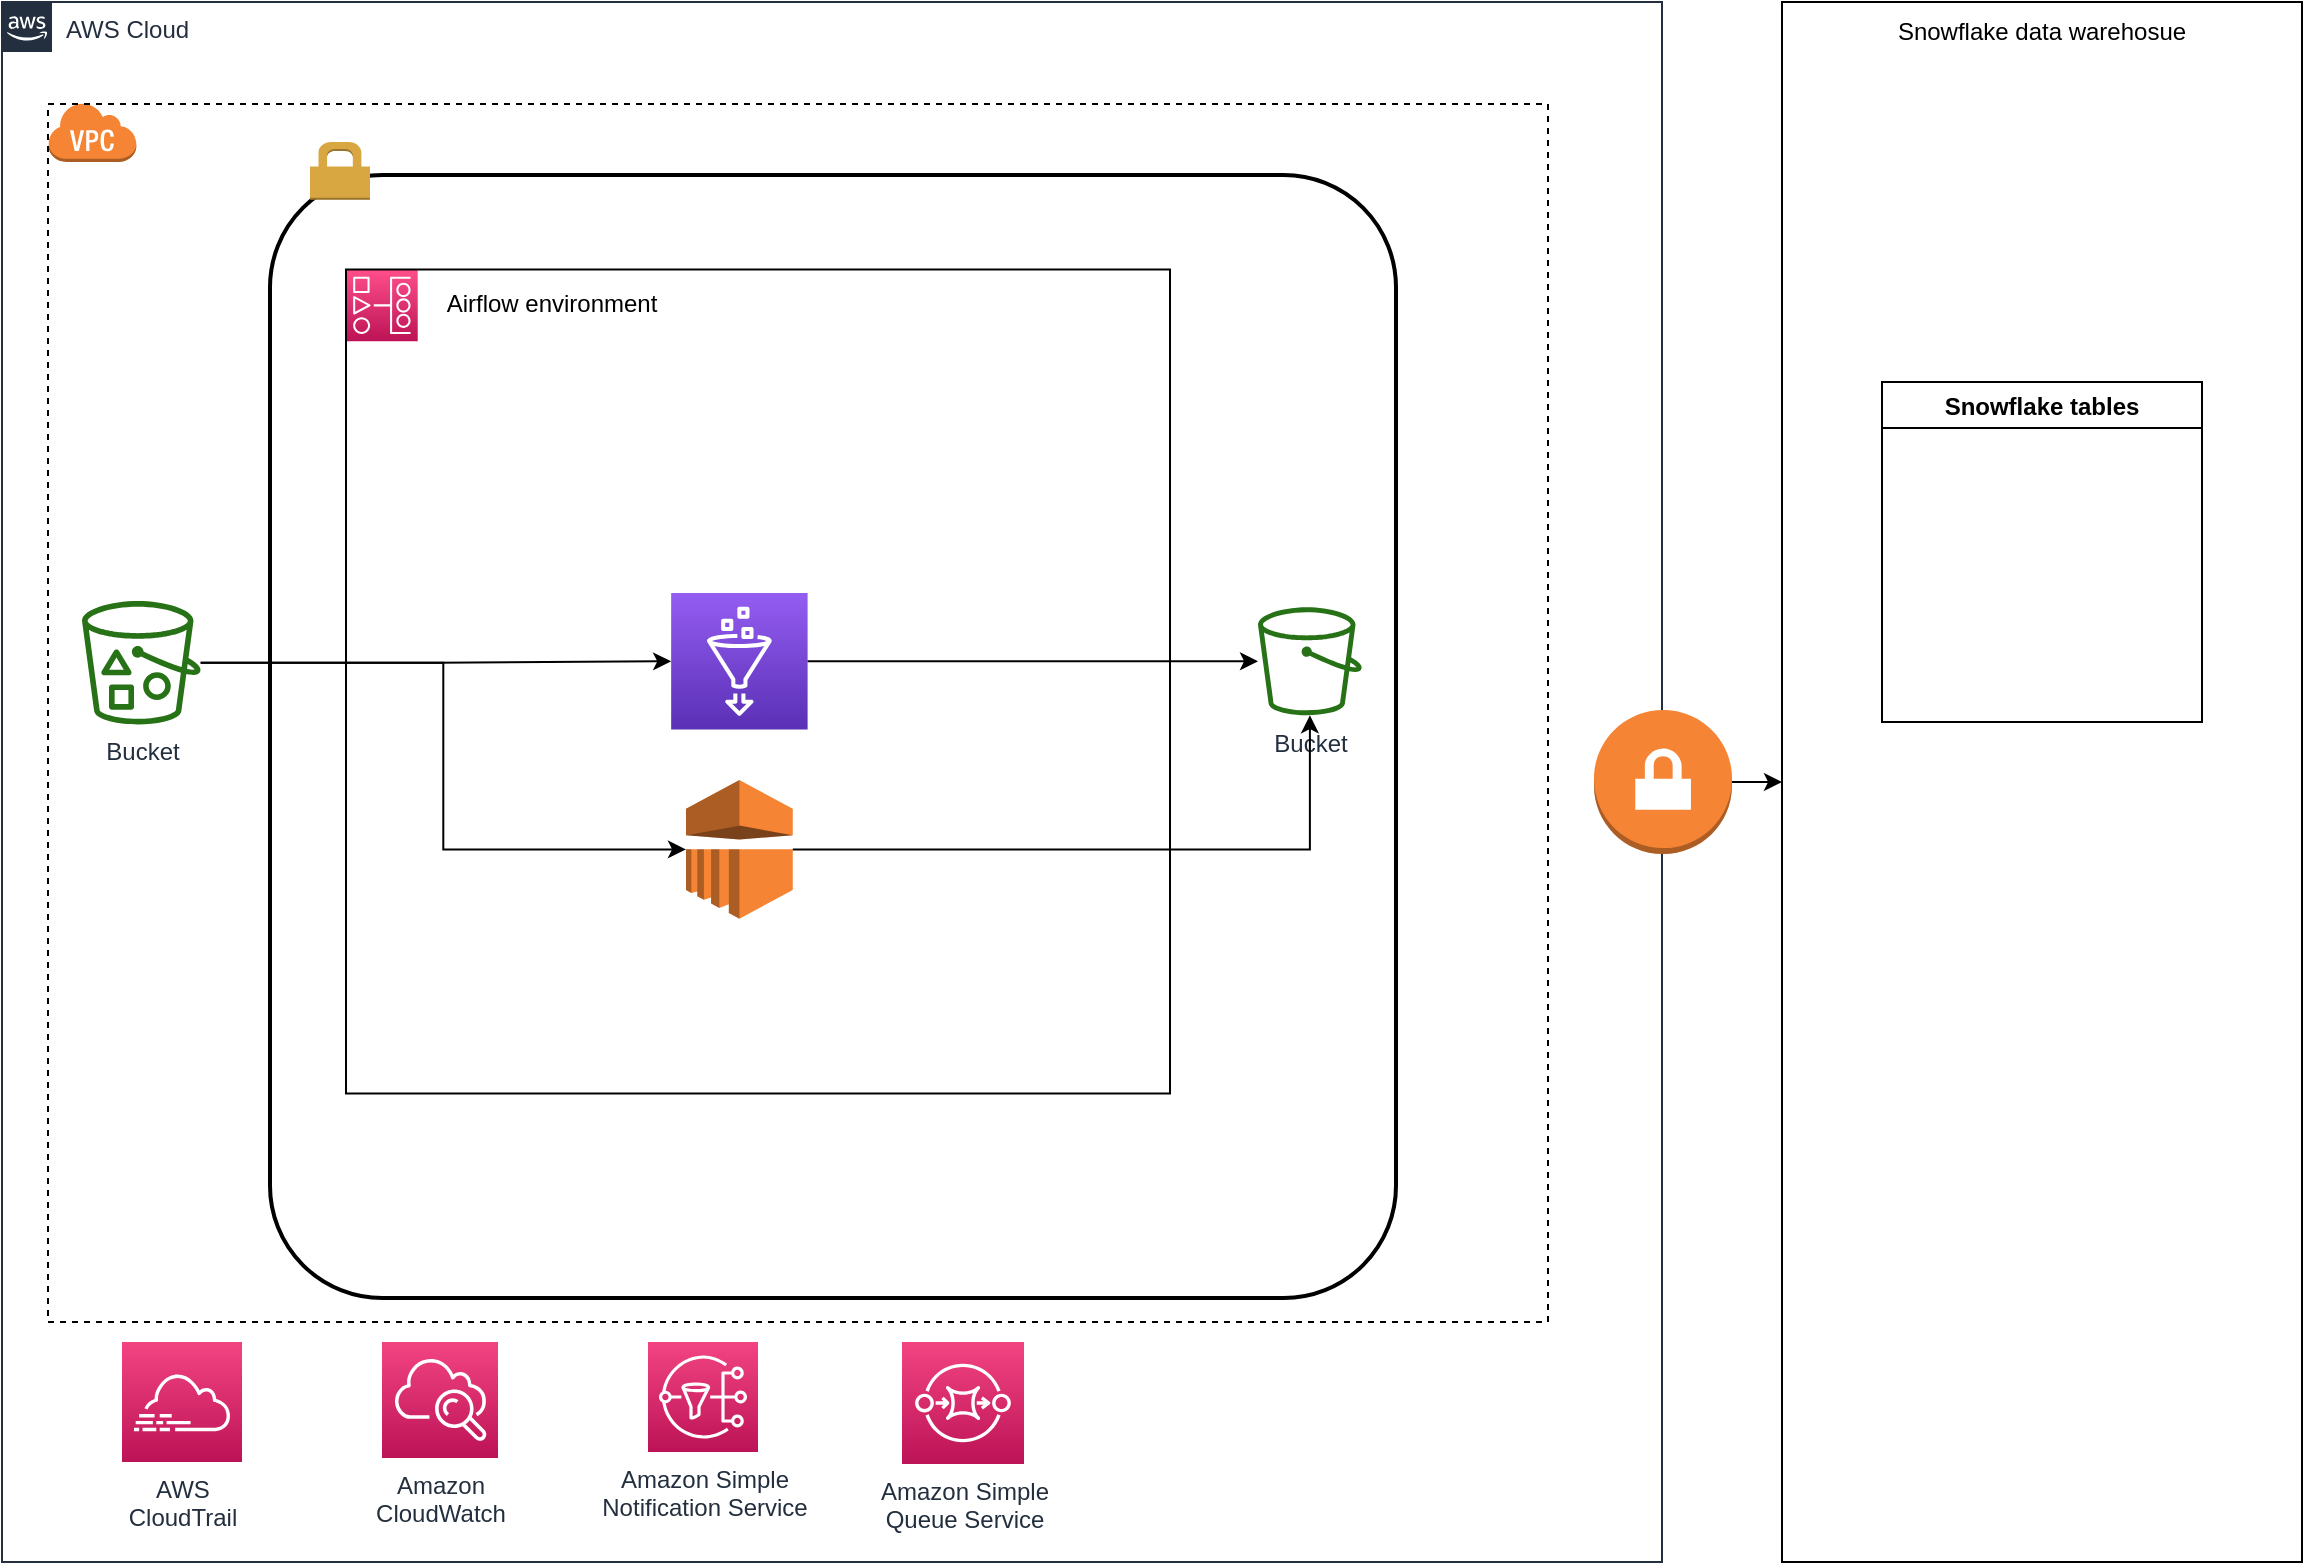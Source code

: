 <mxfile version="20.4.1" type="github">
  <diagram id="Ht1M8jgEwFfnCIfOTk4-" name="Page-1">
    <mxGraphModel dx="2365" dy="1270" grid="1" gridSize="10" guides="1" tooltips="1" connect="1" arrows="1" fold="1" page="1" pageScale="1" pageWidth="1169" pageHeight="827" math="0" shadow="0">
      <root>
        <mxCell id="0" />
        <mxCell id="1" parent="0" />
        <mxCell id="omjO_fo85-VFDhPlKwED-74" value="" style="group" vertex="1" connectable="0" parent="1">
          <mxGeometry x="50" y="80" width="1150" height="780" as="geometry" />
        </mxCell>
        <mxCell id="UEzPUAAOIrF-is8g5C7q-74" value="AWS Cloud" style="points=[[0,0],[0.25,0],[0.5,0],[0.75,0],[1,0],[1,0.25],[1,0.5],[1,0.75],[1,1],[0.75,1],[0.5,1],[0.25,1],[0,1],[0,0.75],[0,0.5],[0,0.25]];outlineConnect=0;gradientColor=none;html=1;whiteSpace=wrap;fontSize=12;fontStyle=0;shape=mxgraph.aws4.group;grIcon=mxgraph.aws4.group_aws_cloud_alt;strokeColor=#232F3E;fillColor=none;verticalAlign=top;align=left;spacingLeft=30;fontColor=#232F3E;dashed=0;labelBackgroundColor=#ffffff;container=1;pointerEvents=0;collapsible=0;recursiveResize=0;" parent="omjO_fo85-VFDhPlKwED-74" vertex="1">
          <mxGeometry width="830" height="780" as="geometry" />
        </mxCell>
        <mxCell id="omjO_fo85-VFDhPlKwED-4" value="" style="outlineConnect=0;dashed=0;verticalLabelPosition=bottom;verticalAlign=top;align=center;html=1;shape=mxgraph.aws3.virtual_private_cloud;fillColor=#F58534;gradientColor=none;" vertex="1" parent="UEzPUAAOIrF-is8g5C7q-74">
          <mxGeometry x="23" y="50" width="44.17" height="30" as="geometry" />
        </mxCell>
        <mxCell id="omjO_fo85-VFDhPlKwED-2" value="" style="rounded=0;whiteSpace=wrap;html=1;fillColor=none;" vertex="1" parent="omjO_fo85-VFDhPlKwED-74">
          <mxGeometry x="890" width="260" height="780" as="geometry" />
        </mxCell>
        <mxCell id="UEzPUAAOIrF-is8g5C7q-107" value="" style="rounded=0;whiteSpace=wrap;html=1;labelBackgroundColor=none;fillColor=none;dashed=1;container=1;pointerEvents=0;collapsible=0;recursiveResize=0;fontStyle=0" parent="omjO_fo85-VFDhPlKwED-74" vertex="1">
          <mxGeometry x="23" y="51" width="750" height="609" as="geometry" />
        </mxCell>
        <mxCell id="omjO_fo85-VFDhPlKwED-45" value="" style="group" vertex="1" connectable="0" parent="UEzPUAAOIrF-is8g5C7q-107">
          <mxGeometry x="157" y="19" width="593" height="578" as="geometry" />
        </mxCell>
        <mxCell id="omjO_fo85-VFDhPlKwED-41" value="" style="rounded=1;arcSize=10;dashed=0;fillColor=none;gradientColor=none;strokeWidth=2;fontColor=#33FFFF;" vertex="1" parent="omjO_fo85-VFDhPlKwED-45">
          <mxGeometry x="-46" y="16.491" width="563" height="561.509" as="geometry" />
        </mxCell>
        <mxCell id="omjO_fo85-VFDhPlKwED-42" value="" style="dashed=0;html=1;shape=mxgraph.aws3.permissions;fillColor=#D9A741;gradientColor=none;dashed=0;fontColor=#33FFFF;" vertex="1" parent="omjO_fo85-VFDhPlKwED-45">
          <mxGeometry x="-26" width="30" height="28.859" as="geometry" />
        </mxCell>
        <mxCell id="omjO_fo85-VFDhPlKwED-46" value="" style="group" vertex="1" connectable="0" parent="omjO_fo85-VFDhPlKwED-45">
          <mxGeometry x="-8" y="63.75" width="496" height="492.82" as="geometry" />
        </mxCell>
        <mxCell id="omjO_fo85-VFDhPlKwED-24" value="" style="sketch=0;points=[[0,0,0],[0.25,0,0],[0.5,0,0],[0.75,0,0],[1,0,0],[0,1,0],[0.25,1,0],[0.5,1,0],[0.75,1,0],[1,1,0],[0,0.25,0],[0,0.5,0],[0,0.75,0],[1,0.25,0],[1,0.5,0],[1,0.75,0]];outlineConnect=0;fontColor=#232F3E;gradientColor=#FF4F8B;gradientDirection=north;fillColor=#BC1356;strokeColor=#ffffff;dashed=0;verticalLabelPosition=bottom;verticalAlign=top;align=center;html=1;fontSize=12;fontStyle=0;aspect=fixed;shape=mxgraph.aws4.resourceIcon;resIcon=mxgraph.aws4.managed_workflows_for_apache_airflow;" vertex="1" parent="omjO_fo85-VFDhPlKwED-46">
          <mxGeometry width="35.864" height="35.864" as="geometry" />
        </mxCell>
        <mxCell id="omjO_fo85-VFDhPlKwED-40" value="" style="whiteSpace=wrap;html=1;aspect=fixed;fontColor=#33FFFF;fillColor=none;" vertex="1" parent="omjO_fo85-VFDhPlKwED-46">
          <mxGeometry width="412" height="412" as="geometry" />
        </mxCell>
        <mxCell id="omjO_fo85-VFDhPlKwED-19" value="" style="sketch=0;points=[[0,0,0],[0.25,0,0],[0.5,0,0],[0.75,0,0],[1,0,0],[0,1,0],[0.25,1,0],[0.5,1,0],[0.75,1,0],[1,1,0],[0,0.25,0],[0,0.5,0],[0,0.75,0],[1,0.25,0],[1,0.5,0],[1,0.75,0]];outlineConnect=0;fontColor=#232F3E;gradientColor=#945DF2;gradientDirection=north;fillColor=#5A30B5;strokeColor=#ffffff;dashed=0;verticalLabelPosition=bottom;verticalAlign=top;align=center;html=1;fontSize=12;fontStyle=0;aspect=fixed;shape=mxgraph.aws4.resourceIcon;resIcon=mxgraph.aws4.glue;" vertex="1" parent="omjO_fo85-VFDhPlKwED-46">
          <mxGeometry x="162.575" y="161.76" width="68.229" height="68.229" as="geometry" />
        </mxCell>
        <mxCell id="omjO_fo85-VFDhPlKwED-18" value="" style="outlineConnect=0;dashed=0;verticalLabelPosition=bottom;verticalAlign=top;align=center;html=1;shape=mxgraph.aws3.emr;fillColor=#F58534;gradientColor=none;fontColor=#33FFFF;" vertex="1" parent="omjO_fo85-VFDhPlKwED-46">
          <mxGeometry x="169.996" y="255.248" width="53.396" height="69.382" as="geometry" />
        </mxCell>
        <mxCell id="omjO_fo85-VFDhPlKwED-61" value="Airflow environment" style="text;html=1;strokeColor=none;fillColor=none;align=center;verticalAlign=middle;whiteSpace=wrap;rounded=0;fontColor=#000000;" vertex="1" parent="omjO_fo85-VFDhPlKwED-46">
          <mxGeometry x="37" y="2.25" width="132" height="30" as="geometry" />
        </mxCell>
        <mxCell id="UEzPUAAOIrF-is8g5C7q-98" value="Bucket" style="outlineConnect=0;fontColor=#232F3E;gradientColor=none;fillColor=#277116;strokeColor=none;dashed=0;verticalLabelPosition=bottom;verticalAlign=top;align=center;html=1;fontSize=12;fontStyle=0;aspect=fixed;pointerEvents=1;shape=mxgraph.aws4.bucket;labelBackgroundColor=#ffffff;" parent="omjO_fo85-VFDhPlKwED-45" vertex="1">
          <mxGeometry x="448.001" y="232.643" width="51.897" height="53.972" as="geometry" />
        </mxCell>
        <mxCell id="omjO_fo85-VFDhPlKwED-23" style="edgeStyle=orthogonalEdgeStyle;rounded=0;orthogonalLoop=1;jettySize=auto;html=1;fontColor=#33FFFF;" edge="1" parent="omjO_fo85-VFDhPlKwED-45" source="omjO_fo85-VFDhPlKwED-18" target="UEzPUAAOIrF-is8g5C7q-98">
          <mxGeometry relative="1" as="geometry" />
        </mxCell>
        <mxCell id="omjO_fo85-VFDhPlKwED-48" style="edgeStyle=orthogonalEdgeStyle;rounded=0;orthogonalLoop=1;jettySize=auto;html=1;fontColor=#33FFFF;" edge="1" parent="omjO_fo85-VFDhPlKwED-45" source="omjO_fo85-VFDhPlKwED-19" target="UEzPUAAOIrF-is8g5C7q-98">
          <mxGeometry relative="1" as="geometry" />
        </mxCell>
        <mxCell id="omjO_fo85-VFDhPlKwED-44" style="edgeStyle=orthogonalEdgeStyle;rounded=0;orthogonalLoop=1;jettySize=auto;html=1;entryX=0;entryY=0.5;entryDx=0;entryDy=0;entryPerimeter=0;fontColor=#33FFFF;" edge="1" parent="UEzPUAAOIrF-is8g5C7q-107" source="UEzPUAAOIrF-is8g5C7q-77" target="omjO_fo85-VFDhPlKwED-18">
          <mxGeometry relative="1" as="geometry" />
        </mxCell>
        <mxCell id="UEzPUAAOIrF-is8g5C7q-77" value="Bucket" style="outlineConnect=0;fontColor=#232F3E;gradientColor=none;fillColor=#277116;strokeColor=none;dashed=0;verticalLabelPosition=bottom;verticalAlign=top;align=center;html=1;fontSize=12;fontStyle=0;aspect=fixed;pointerEvents=1;shape=mxgraph.aws4.bucket_with_objects;labelBackgroundColor=#ffffff;" parent="UEzPUAAOIrF-is8g5C7q-107" vertex="1">
          <mxGeometry x="17.002" y="248.513" width="59.328" height="61.701" as="geometry" />
        </mxCell>
        <mxCell id="omjO_fo85-VFDhPlKwED-21" style="edgeStyle=orthogonalEdgeStyle;rounded=0;orthogonalLoop=1;jettySize=auto;html=1;entryX=0;entryY=0.5;entryDx=0;entryDy=0;entryPerimeter=0;fontColor=#33FFFF;fontStyle=0" edge="1" parent="UEzPUAAOIrF-is8g5C7q-107" source="UEzPUAAOIrF-is8g5C7q-77" target="omjO_fo85-VFDhPlKwED-19">
          <mxGeometry relative="1" as="geometry" />
        </mxCell>
        <mxCell id="UEzPUAAOIrF-is8g5C7q-80" value="Amazon&lt;br&gt;CloudWatch" style="outlineConnect=0;fontColor=#232F3E;gradientColor=#F34482;gradientDirection=north;fillColor=#BC1356;strokeColor=#ffffff;dashed=0;verticalLabelPosition=bottom;verticalAlign=top;align=center;html=1;fontSize=12;fontStyle=0;aspect=fixed;shape=mxgraph.aws4.resourceIcon;resIcon=mxgraph.aws4.cloudwatch;labelBackgroundColor=#ffffff;" parent="UEzPUAAOIrF-is8g5C7q-107" vertex="1">
          <mxGeometry x="167" y="619" width="58" height="58" as="geometry" />
        </mxCell>
        <mxCell id="UEzPUAAOIrF-is8g5C7q-79" value="AWS&lt;br&gt;CloudTrail" style="outlineConnect=0;fontColor=#232F3E;gradientColor=#F34482;gradientDirection=north;fillColor=#BC1356;strokeColor=#ffffff;dashed=0;verticalLabelPosition=bottom;verticalAlign=top;align=center;html=1;fontSize=12;fontStyle=0;aspect=fixed;shape=mxgraph.aws4.resourceIcon;resIcon=mxgraph.aws4.cloudtrail;labelBackgroundColor=#ffffff;" parent="UEzPUAAOIrF-is8g5C7q-107" vertex="1">
          <mxGeometry x="37" y="619" width="60" height="60" as="geometry" />
        </mxCell>
        <mxCell id="omjO_fo85-VFDhPlKwED-17" value="Amazon Simple&lt;br&gt;Notification Service&lt;br&gt;" style="outlineConnect=0;fontColor=#232F3E;gradientColor=#F34482;gradientDirection=north;fillColor=#BC1356;strokeColor=#ffffff;dashed=0;verticalLabelPosition=bottom;verticalAlign=top;align=center;html=1;fontSize=12;fontStyle=0;aspect=fixed;shape=mxgraph.aws4.resourceIcon;resIcon=mxgraph.aws4.sns;labelBackgroundColor=#ffffff;" vertex="1" parent="UEzPUAAOIrF-is8g5C7q-107">
          <mxGeometry x="300" y="619" width="55" height="55" as="geometry" />
        </mxCell>
        <mxCell id="UEzPUAAOIrF-is8g5C7q-82" value="Amazon Simple&lt;br&gt;Queue Service&lt;br&gt;" style="outlineConnect=0;fontColor=#232F3E;gradientColor=#F34482;gradientDirection=north;fillColor=#BC1356;strokeColor=#ffffff;dashed=0;verticalLabelPosition=bottom;verticalAlign=top;align=center;html=1;fontSize=12;fontStyle=0;aspect=fixed;shape=mxgraph.aws4.resourceIcon;resIcon=mxgraph.aws4.sqs;labelBackgroundColor=#ffffff;" parent="UEzPUAAOIrF-is8g5C7q-107" vertex="1">
          <mxGeometry x="427" y="619" width="61" height="61" as="geometry" />
        </mxCell>
        <mxCell id="omjO_fo85-VFDhPlKwED-49" value="&lt;font color=&quot;#000000&quot;&gt;Snowflake data warehosue&lt;/font&gt;" style="text;html=1;strokeColor=none;fillColor=none;align=center;verticalAlign=middle;whiteSpace=wrap;rounded=0;fontColor=#33FFFF;" vertex="1" parent="omjO_fo85-VFDhPlKwED-74">
          <mxGeometry x="940" width="160" height="30" as="geometry" />
        </mxCell>
        <mxCell id="omjO_fo85-VFDhPlKwED-60" style="edgeStyle=orthogonalEdgeStyle;rounded=0;orthogonalLoop=1;jettySize=auto;html=1;fontColor=#000000;" edge="1" parent="omjO_fo85-VFDhPlKwED-74" source="omjO_fo85-VFDhPlKwED-52" target="omjO_fo85-VFDhPlKwED-2">
          <mxGeometry relative="1" as="geometry" />
        </mxCell>
        <mxCell id="omjO_fo85-VFDhPlKwED-52" value="" style="outlineConnect=0;dashed=0;verticalLabelPosition=bottom;verticalAlign=top;align=center;html=1;shape=mxgraph.aws3.vpn_gateway;fillColor=#F58534;gradientColor=none;fontColor=#000000;" vertex="1" parent="omjO_fo85-VFDhPlKwED-74">
          <mxGeometry x="796" y="354" width="69" height="72" as="geometry" />
        </mxCell>
        <mxCell id="omjO_fo85-VFDhPlKwED-57" value="Snowflake tables" style="swimlane;fontColor=#000000;fillColor=none;" vertex="1" parent="omjO_fo85-VFDhPlKwED-74">
          <mxGeometry x="940" y="190" width="160" height="170" as="geometry" />
        </mxCell>
        <mxCell id="omjO_fo85-VFDhPlKwED-59" value="" style="shape=image;html=1;verticalAlign=top;verticalLabelPosition=bottom;labelBackgroundColor=#ffffff;imageAspect=0;aspect=fixed;image=https://cdn1.iconfinder.com/data/icons/line-christmas-icons/75/_snowflake-128.png;fontColor=#000000;fillColor=none;" vertex="1" parent="omjO_fo85-VFDhPlKwED-74">
          <mxGeometry x="890" width="40" height="40" as="geometry" />
        </mxCell>
      </root>
    </mxGraphModel>
  </diagram>
</mxfile>
